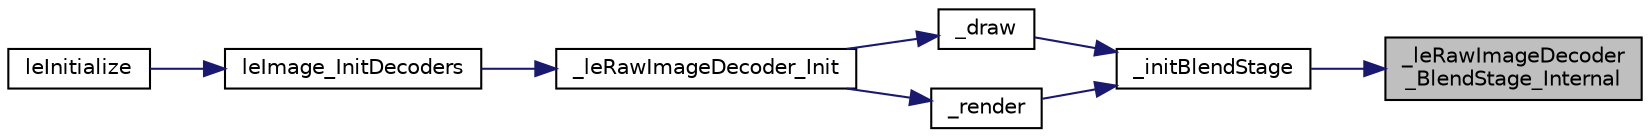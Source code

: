 digraph "_leRawImageDecoder_BlendStage_Internal"
{
 // LATEX_PDF_SIZE
  edge [fontname="Helvetica",fontsize="10",labelfontname="Helvetica",labelfontsize="10"];
  node [fontname="Helvetica",fontsize="10",shape=record];
  rankdir="RL";
  Node1 [label="_leRawImageDecoder\l_BlendStage_Internal",height=0.2,width=0.4,color="black", fillcolor="grey75", style="filled", fontcolor="black",tooltip=" "];
  Node1 -> Node2 [dir="back",color="midnightblue",fontsize="10",style="solid",fontname="Helvetica"];
  Node2 [label="_initBlendStage",height=0.2,width=0.4,color="black", fillcolor="white", style="filled",URL="$legato__imagedecoder__raw_8c.html#ae84e547d671bf4466be0f35934fa0ef1",tooltip=" "];
  Node2 -> Node3 [dir="back",color="midnightblue",fontsize="10",style="solid",fontname="Helvetica"];
  Node3 [label="_draw",height=0.2,width=0.4,color="black", fillcolor="white", style="filled",URL="$legato__imagedecoder__raw_8c.html#a38d60323e8942c33babe19e1b3b3a8e7",tooltip=" "];
  Node3 -> Node4 [dir="back",color="midnightblue",fontsize="10",style="solid",fontname="Helvetica"];
  Node4 [label="_leRawImageDecoder_Init",height=0.2,width=0.4,color="black", fillcolor="white", style="filled",URL="$legato__imagedecoder__raw_8c.html#ab34726b9432e13b08cb542d76d9e0713",tooltip=" "];
  Node4 -> Node5 [dir="back",color="midnightblue",fontsize="10",style="solid",fontname="Helvetica"];
  Node5 [label="leImage_InitDecoders",height=0.2,width=0.4,color="black", fillcolor="white", style="filled",URL="$legato__image_8h.html#a7a6d3cdba6482332405eecf52c83cc65",tooltip=" "];
  Node5 -> Node6 [dir="back",color="midnightblue",fontsize="10",style="solid",fontname="Helvetica"];
  Node6 [label="leInitialize",height=0.2,width=0.4,color="black", fillcolor="white", style="filled",URL="$legato__state_8h.html#a1467181552ce6400971058ea64ca68bd",tooltip=" "];
  Node2 -> Node7 [dir="back",color="midnightblue",fontsize="10",style="solid",fontname="Helvetica"];
  Node7 [label="_render",height=0.2,width=0.4,color="black", fillcolor="white", style="filled",URL="$legato__imagedecoder__raw_8c.html#abfeeb490086c29b49fc5cf918fa21c2e",tooltip=" "];
  Node7 -> Node4 [dir="back",color="midnightblue",fontsize="10",style="solid",fontname="Helvetica"];
}
